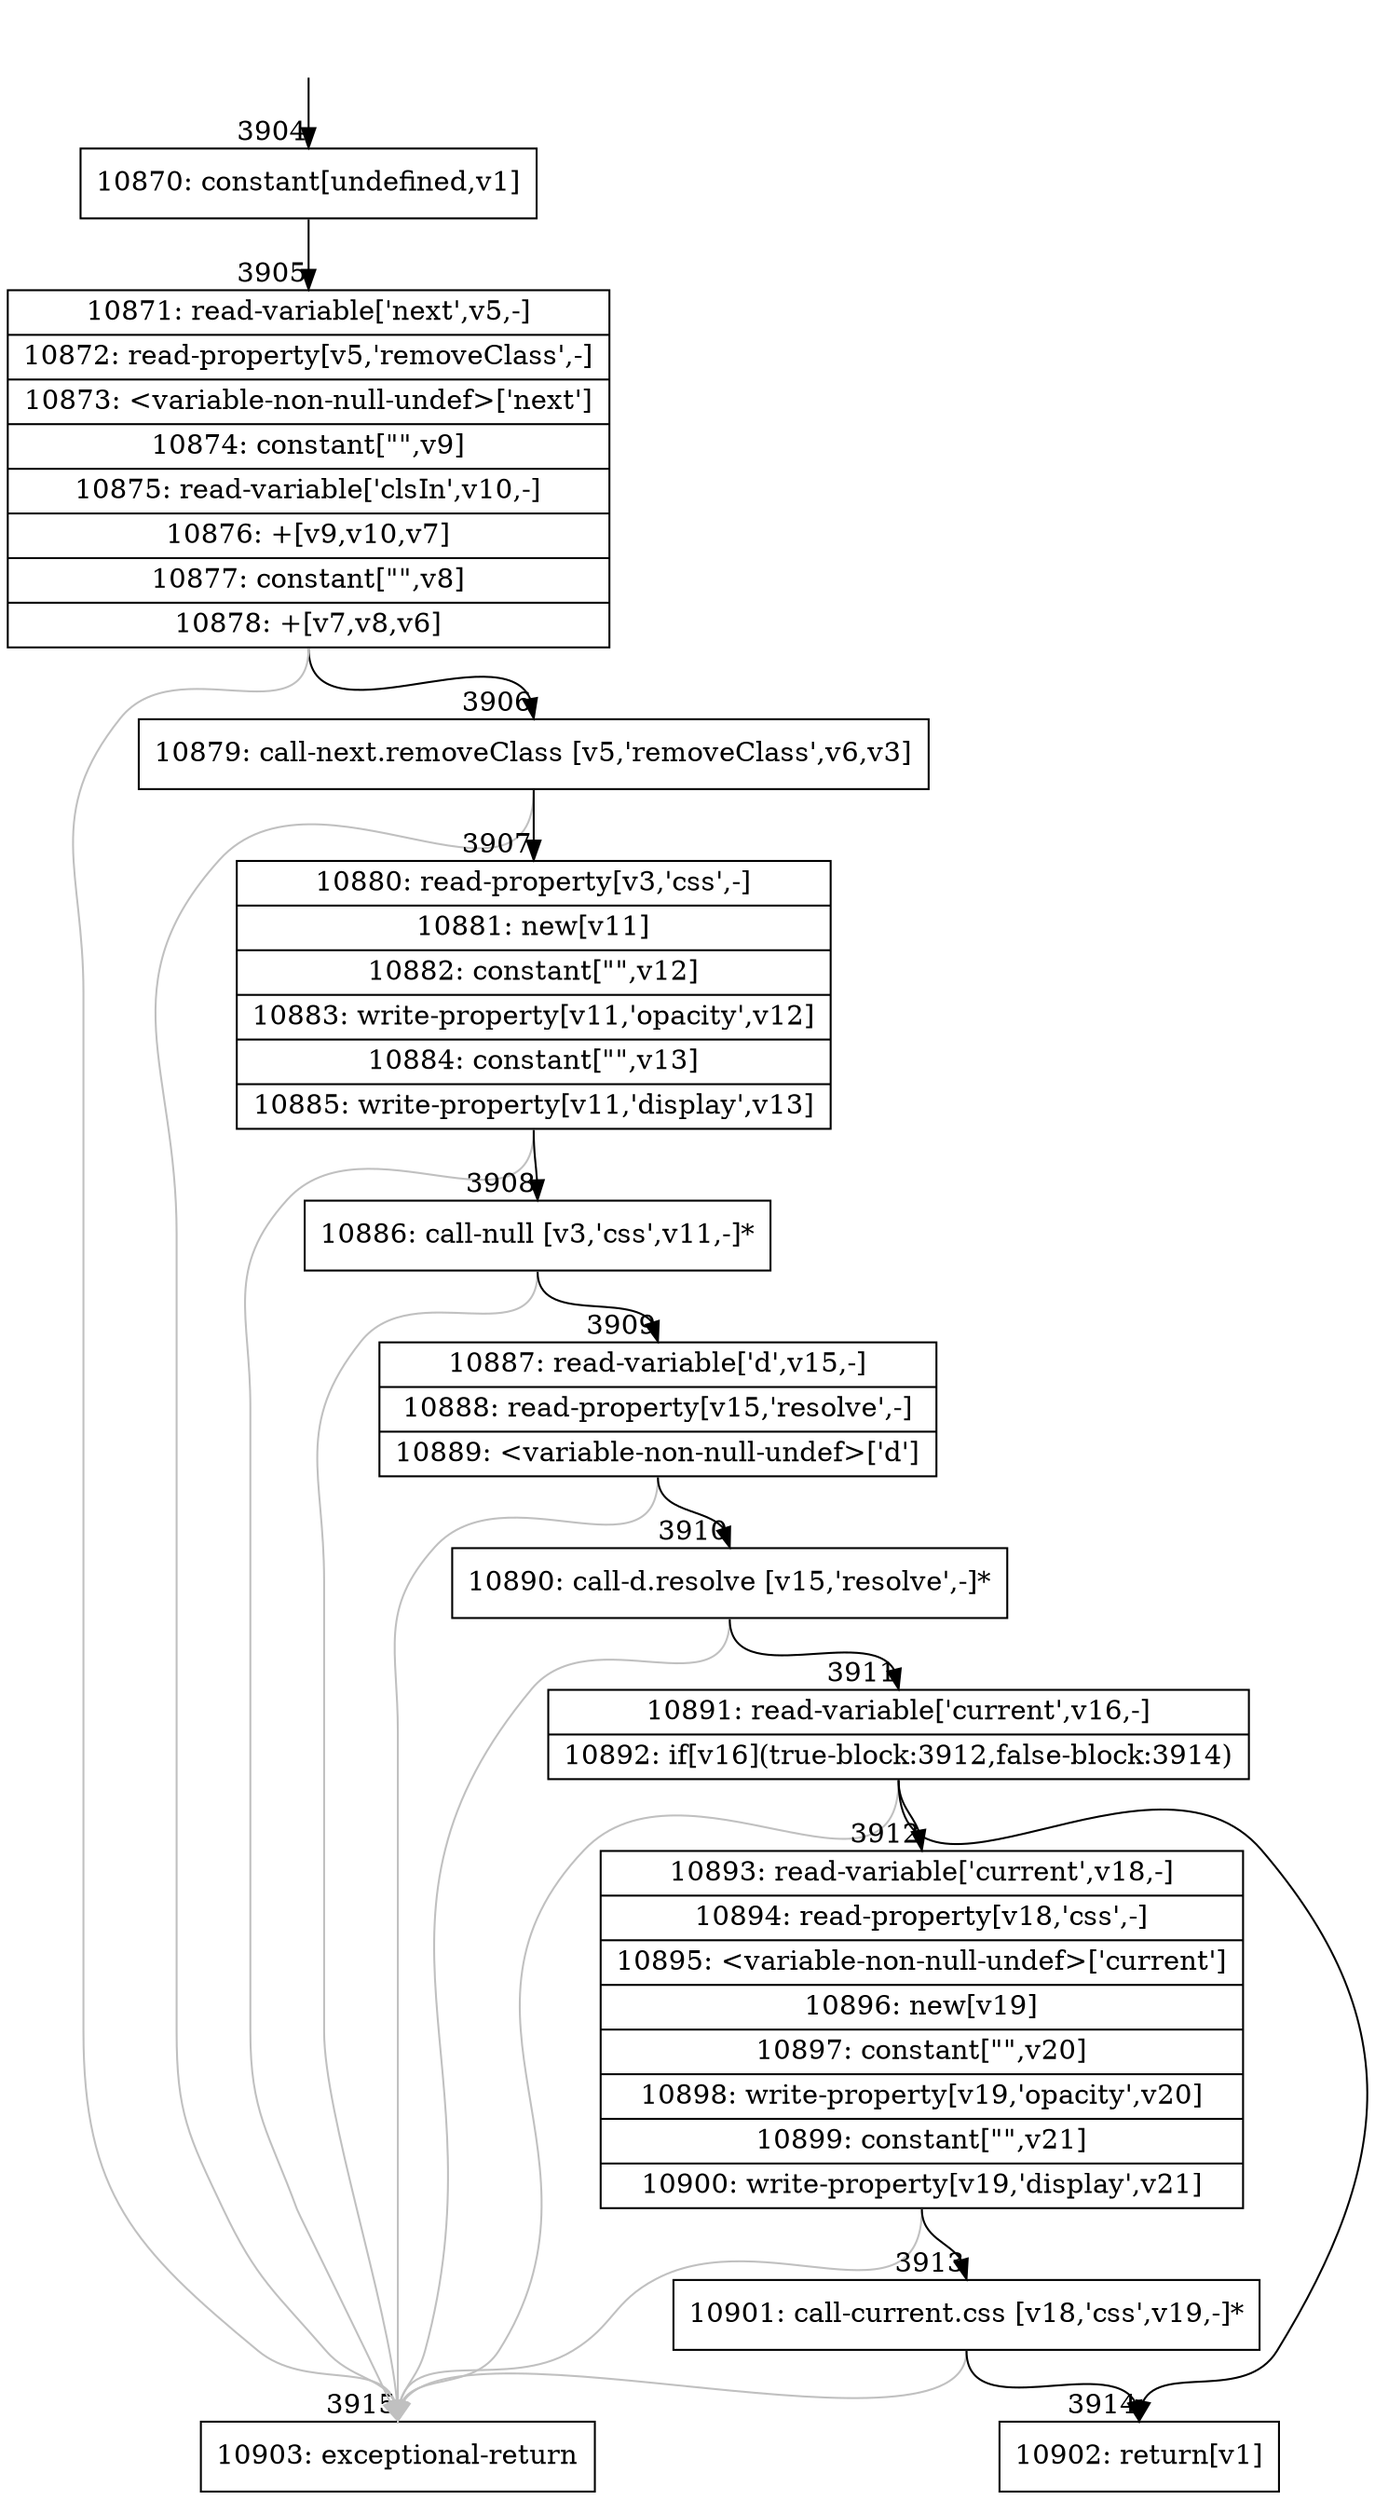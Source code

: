 digraph {
rankdir="TD"
BB_entry294[shape=none,label=""];
BB_entry294 -> BB3904 [tailport=s, headport=n, headlabel="    3904"]
BB3904 [shape=record label="{10870: constant[undefined,v1]}" ] 
BB3904 -> BB3905 [tailport=s, headport=n, headlabel="      3905"]
BB3905 [shape=record label="{10871: read-variable['next',v5,-]|10872: read-property[v5,'removeClass',-]|10873: \<variable-non-null-undef\>['next']|10874: constant[\"\",v9]|10875: read-variable['clsIn',v10,-]|10876: +[v9,v10,v7]|10877: constant[\"\",v8]|10878: +[v7,v8,v6]}" ] 
BB3905 -> BB3906 [tailport=s, headport=n, headlabel="      3906"]
BB3905 -> BB3915 [tailport=s, headport=n, color=gray, headlabel="      3915"]
BB3906 [shape=record label="{10879: call-next.removeClass [v5,'removeClass',v6,v3]}" ] 
BB3906 -> BB3907 [tailport=s, headport=n, headlabel="      3907"]
BB3906 -> BB3915 [tailport=s, headport=n, color=gray]
BB3907 [shape=record label="{10880: read-property[v3,'css',-]|10881: new[v11]|10882: constant[\"\",v12]|10883: write-property[v11,'opacity',v12]|10884: constant[\"\",v13]|10885: write-property[v11,'display',v13]}" ] 
BB3907 -> BB3908 [tailport=s, headport=n, headlabel="      3908"]
BB3907 -> BB3915 [tailport=s, headport=n, color=gray]
BB3908 [shape=record label="{10886: call-null [v3,'css',v11,-]*}" ] 
BB3908 -> BB3909 [tailport=s, headport=n, headlabel="      3909"]
BB3908 -> BB3915 [tailport=s, headport=n, color=gray]
BB3909 [shape=record label="{10887: read-variable['d',v15,-]|10888: read-property[v15,'resolve',-]|10889: \<variable-non-null-undef\>['d']}" ] 
BB3909 -> BB3910 [tailport=s, headport=n, headlabel="      3910"]
BB3909 -> BB3915 [tailport=s, headport=n, color=gray]
BB3910 [shape=record label="{10890: call-d.resolve [v15,'resolve',-]*}" ] 
BB3910 -> BB3911 [tailport=s, headport=n, headlabel="      3911"]
BB3910 -> BB3915 [tailport=s, headport=n, color=gray]
BB3911 [shape=record label="{10891: read-variable['current',v16,-]|10892: if[v16](true-block:3912,false-block:3914)}" ] 
BB3911 -> BB3912 [tailport=s, headport=n, headlabel="      3912"]
BB3911 -> BB3914 [tailport=s, headport=n, headlabel="      3914"]
BB3911 -> BB3915 [tailport=s, headport=n, color=gray]
BB3912 [shape=record label="{10893: read-variable['current',v18,-]|10894: read-property[v18,'css',-]|10895: \<variable-non-null-undef\>['current']|10896: new[v19]|10897: constant[\"\",v20]|10898: write-property[v19,'opacity',v20]|10899: constant[\"\",v21]|10900: write-property[v19,'display',v21]}" ] 
BB3912 -> BB3913 [tailport=s, headport=n, headlabel="      3913"]
BB3912 -> BB3915 [tailport=s, headport=n, color=gray]
BB3913 [shape=record label="{10901: call-current.css [v18,'css',v19,-]*}" ] 
BB3913 -> BB3914 [tailport=s, headport=n]
BB3913 -> BB3915 [tailport=s, headport=n, color=gray]
BB3914 [shape=record label="{10902: return[v1]}" ] 
BB3915 [shape=record label="{10903: exceptional-return}" ] 
//#$~ 3015
}
